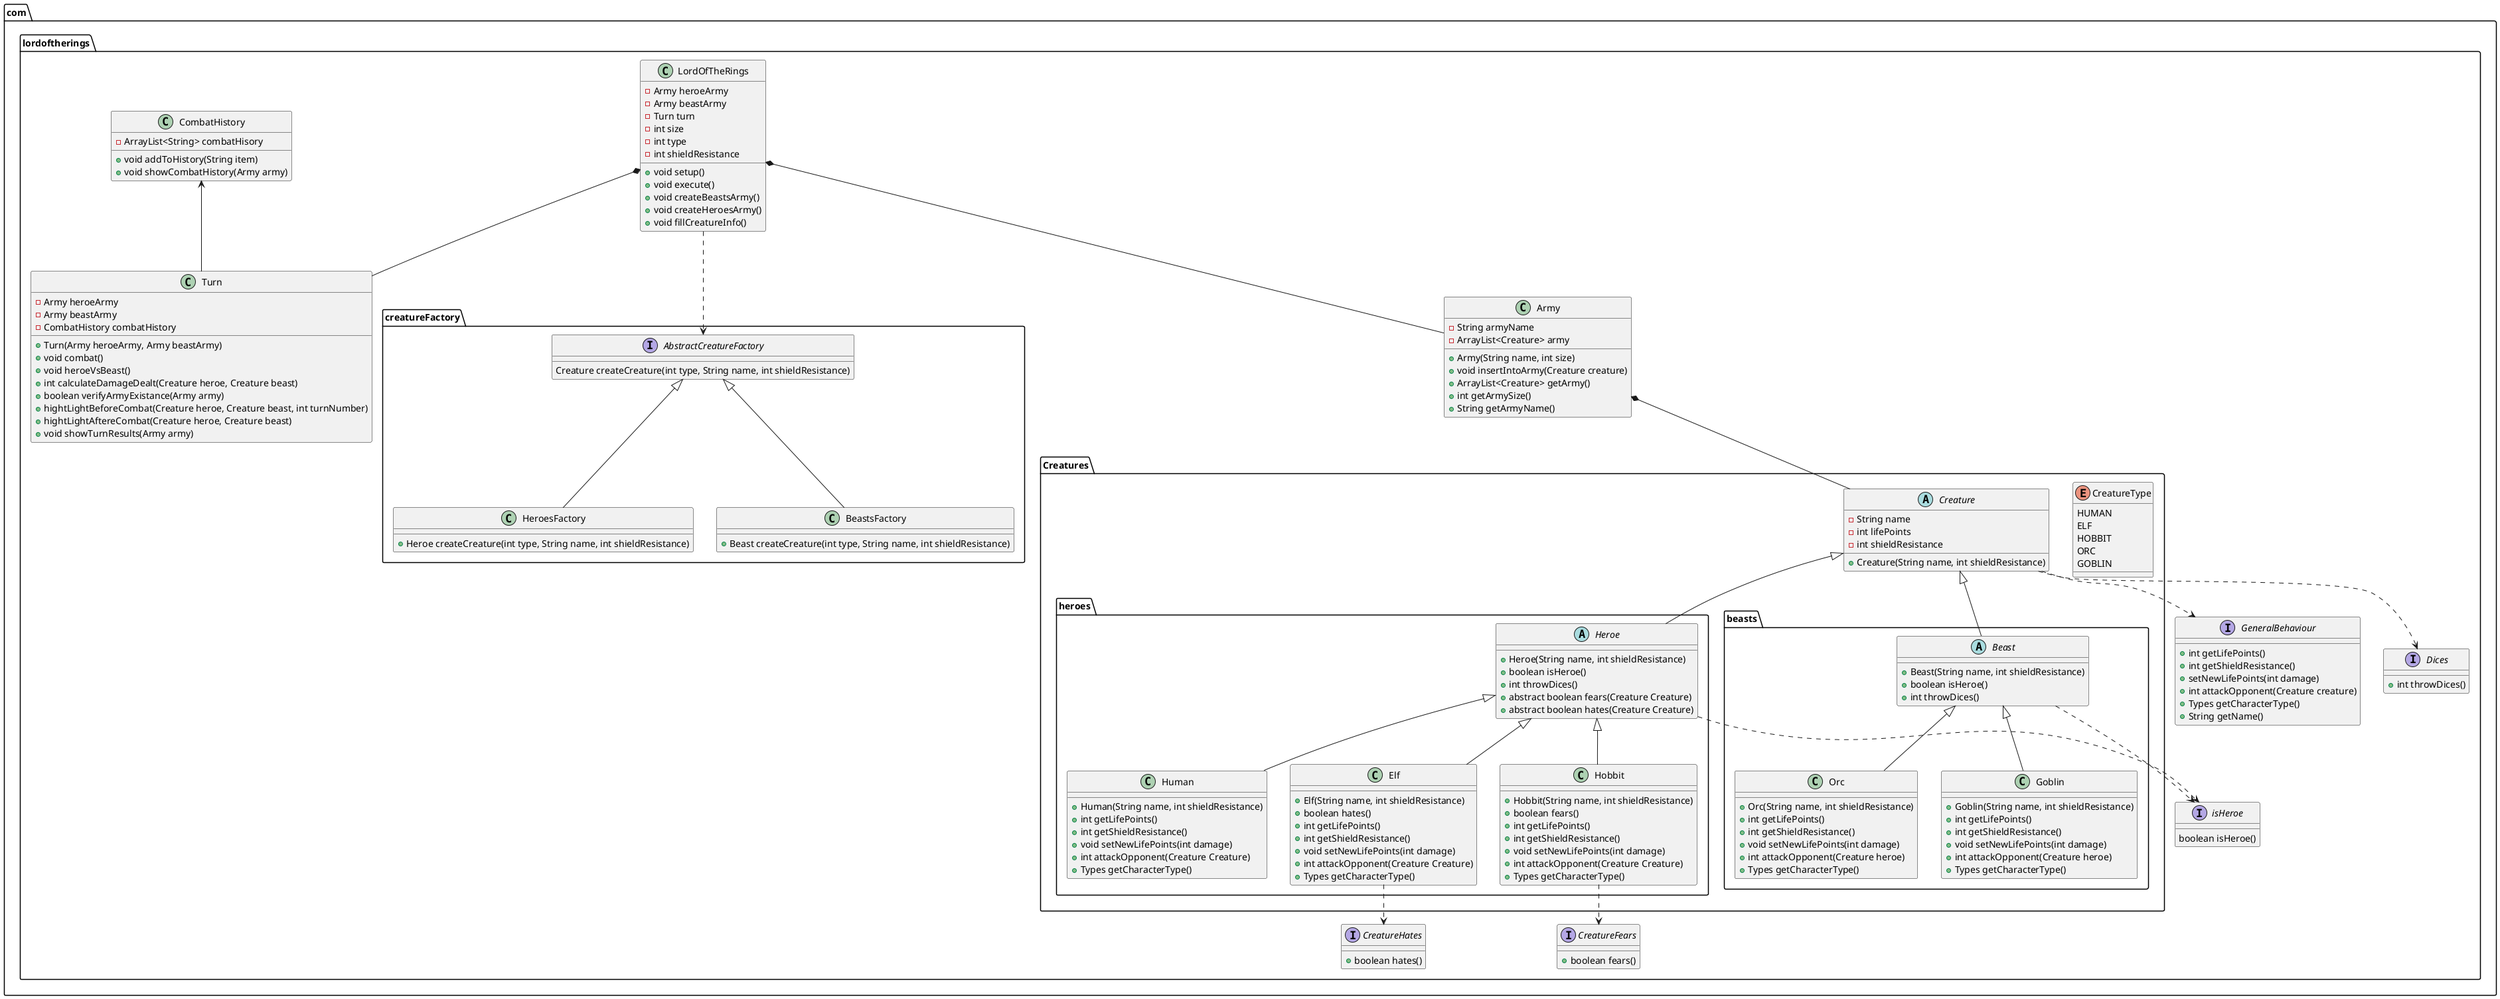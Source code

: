 @startuml ClassDiagram

package com.lordoftherings{
    class LordOfTheRings{
        -Army heroeArmy
        -Army beastArmy
        -Turn turn
        -int size
        -int type
        -int shieldResistance

        +void setup()
        +void execute()
        +void createBeastsArmy()
        +void createHeroesArmy()
        +void fillCreatureInfo()
    }

    class Turn{
        -Army heroeArmy
        -Army beastArmy
        -CombatHistory combatHistory

        +Turn(Army heroeArmy, Army beastArmy)
        +void combat()
        +void heroeVsBeast()
        +int calculateDamageDealt(Creature heroe, Creature beast)
        +boolean verifyArmyExistance(Army army)
        +hightLightBeforeCombat(Creature heroe, Creature beast, int turnNumber)
        +hightLightAftereCombat(Creature heroe, Creature beast)
        +void showTurnResults(Army army)
    }

    class CombatHistory{
        -ArrayList<String> combatHisory

        +void addToHistory(String item)
        +void showCombatHistory(Army army)    
    }

    package Creatures{
        enum CreatureType{
            HUMAN
            ELF
            HOBBIT
            ORC
            GOBLIN
        }

        abstract class Creature{
            -String name
            -int lifePoints
            -int shieldResistance

            +Creature(String name, int shieldResistance)
        }

        package heroes{
            abstract class Heroe{
                +Heroe(String name, int shieldResistance)
                +boolean isHeroe()
                +int throwDices()
                +abstract boolean fears(Creature Creature)
                +abstract boolean hates(Creature Creature)
            }

            class Human{          
                +Human(String name, int shieldResistance)
                +int getLifePoints()
                +int getShieldResistance()
                +void setNewLifePoints(int damage)
                +int attackOpponent(Creature Creature)
                +Types getCharacterType()
            }

            class Elf{
                +Elf(String name, int shieldResistance)
                +boolean hates()
                +int getLifePoints()
                +int getShieldResistance()
                +void setNewLifePoints(int damage)
                +int attackOpponent(Creature Creature)
                +Types getCharacterType()
            }

            class Hobbit{
                +Hobbit(String name, int shieldResistance)
                +boolean fears()
                +int getLifePoints()
                +int getShieldResistance()
                +void setNewLifePoints(int damage)
                +int attackOpponent(Creature Creature)
                +Types getCharacterType()
            }
        }

        package beasts{
            abstract class Beast{
                +Beast(String name, int shieldResistance)
                +boolean isHeroe()
                +int throwDices()
            }

            class Orc{
                +Orc(String name, int shieldResistance)
                +int getLifePoints()
                +int getShieldResistance()
                +void setNewLifePoints(int damage)
                +int attackOpponent(Creature heroe)
                +Types getCharacterType()
            }

            class Goblin{
                +Goblin(String name, int shieldResistance)
                +int getLifePoints()
                +int getShieldResistance()
                +void setNewLifePoints(int damage)
                +int attackOpponent(Creature heroe)
                +Types getCharacterType()
            }
        }
    }

    class Army{
        -String armyName
        -ArrayList<Creature> army

        +Army(String name, int size)
        +void insertIntoArmy(Creature creature)
        +ArrayList<Creature> getArmy()
        +int getArmySize()
        +String getArmyName()
    }

    package creatureFactory {
        interface AbstractCreatureFactory {
        Creature createCreature(int type, String name, int shieldResistance)
    }

    class HeroesFactory {
        +Heroe createCreature(int type, String name, int shieldResistance)
    }

    class BeastsFactory {
        +Beast createCreature(int type, String name, int shieldResistance)
    }
    }
    interface GeneralBehaviour {
        +int getLifePoints()
        +int getShieldResistance()
        +setNewLifePoints(int damage)
        +int attackOpponent(Creature creature)
        +Types getCharacterType()
        +String getName()
    }
    interface Dices {
        +int throwDices()
    }
    interface CreatureHates{
        +boolean hates()
    }
    interface CreatureFears{
        +boolean fears()
    }
    interface isHeroe{
        boolean isHeroe()
    }
}

LordOfTheRings *-- Turn
LordOfTheRings *-- Army

Army *-- Creature

Creature <|-- Heroe
Creature <|-- Beast

Heroe <|-- Human
Heroe <|-- Elf
Heroe <|-- Hobbit

Beast <|-- Orc
Beast <|-- Goblin

CombatHistory <-- Turn

LordOfTheRings ..> AbstractCreatureFactory
AbstractCreatureFactory <|-- HeroesFactory
AbstractCreatureFactory <|-- BeastsFactory

Creature ..> GeneralBehaviour
Creature ..> Dices
Heroe ..> isHeroe
Beast ..> isHeroe
Elf ..> CreatureHates
Hobbit ..> CreatureFears


@enduml